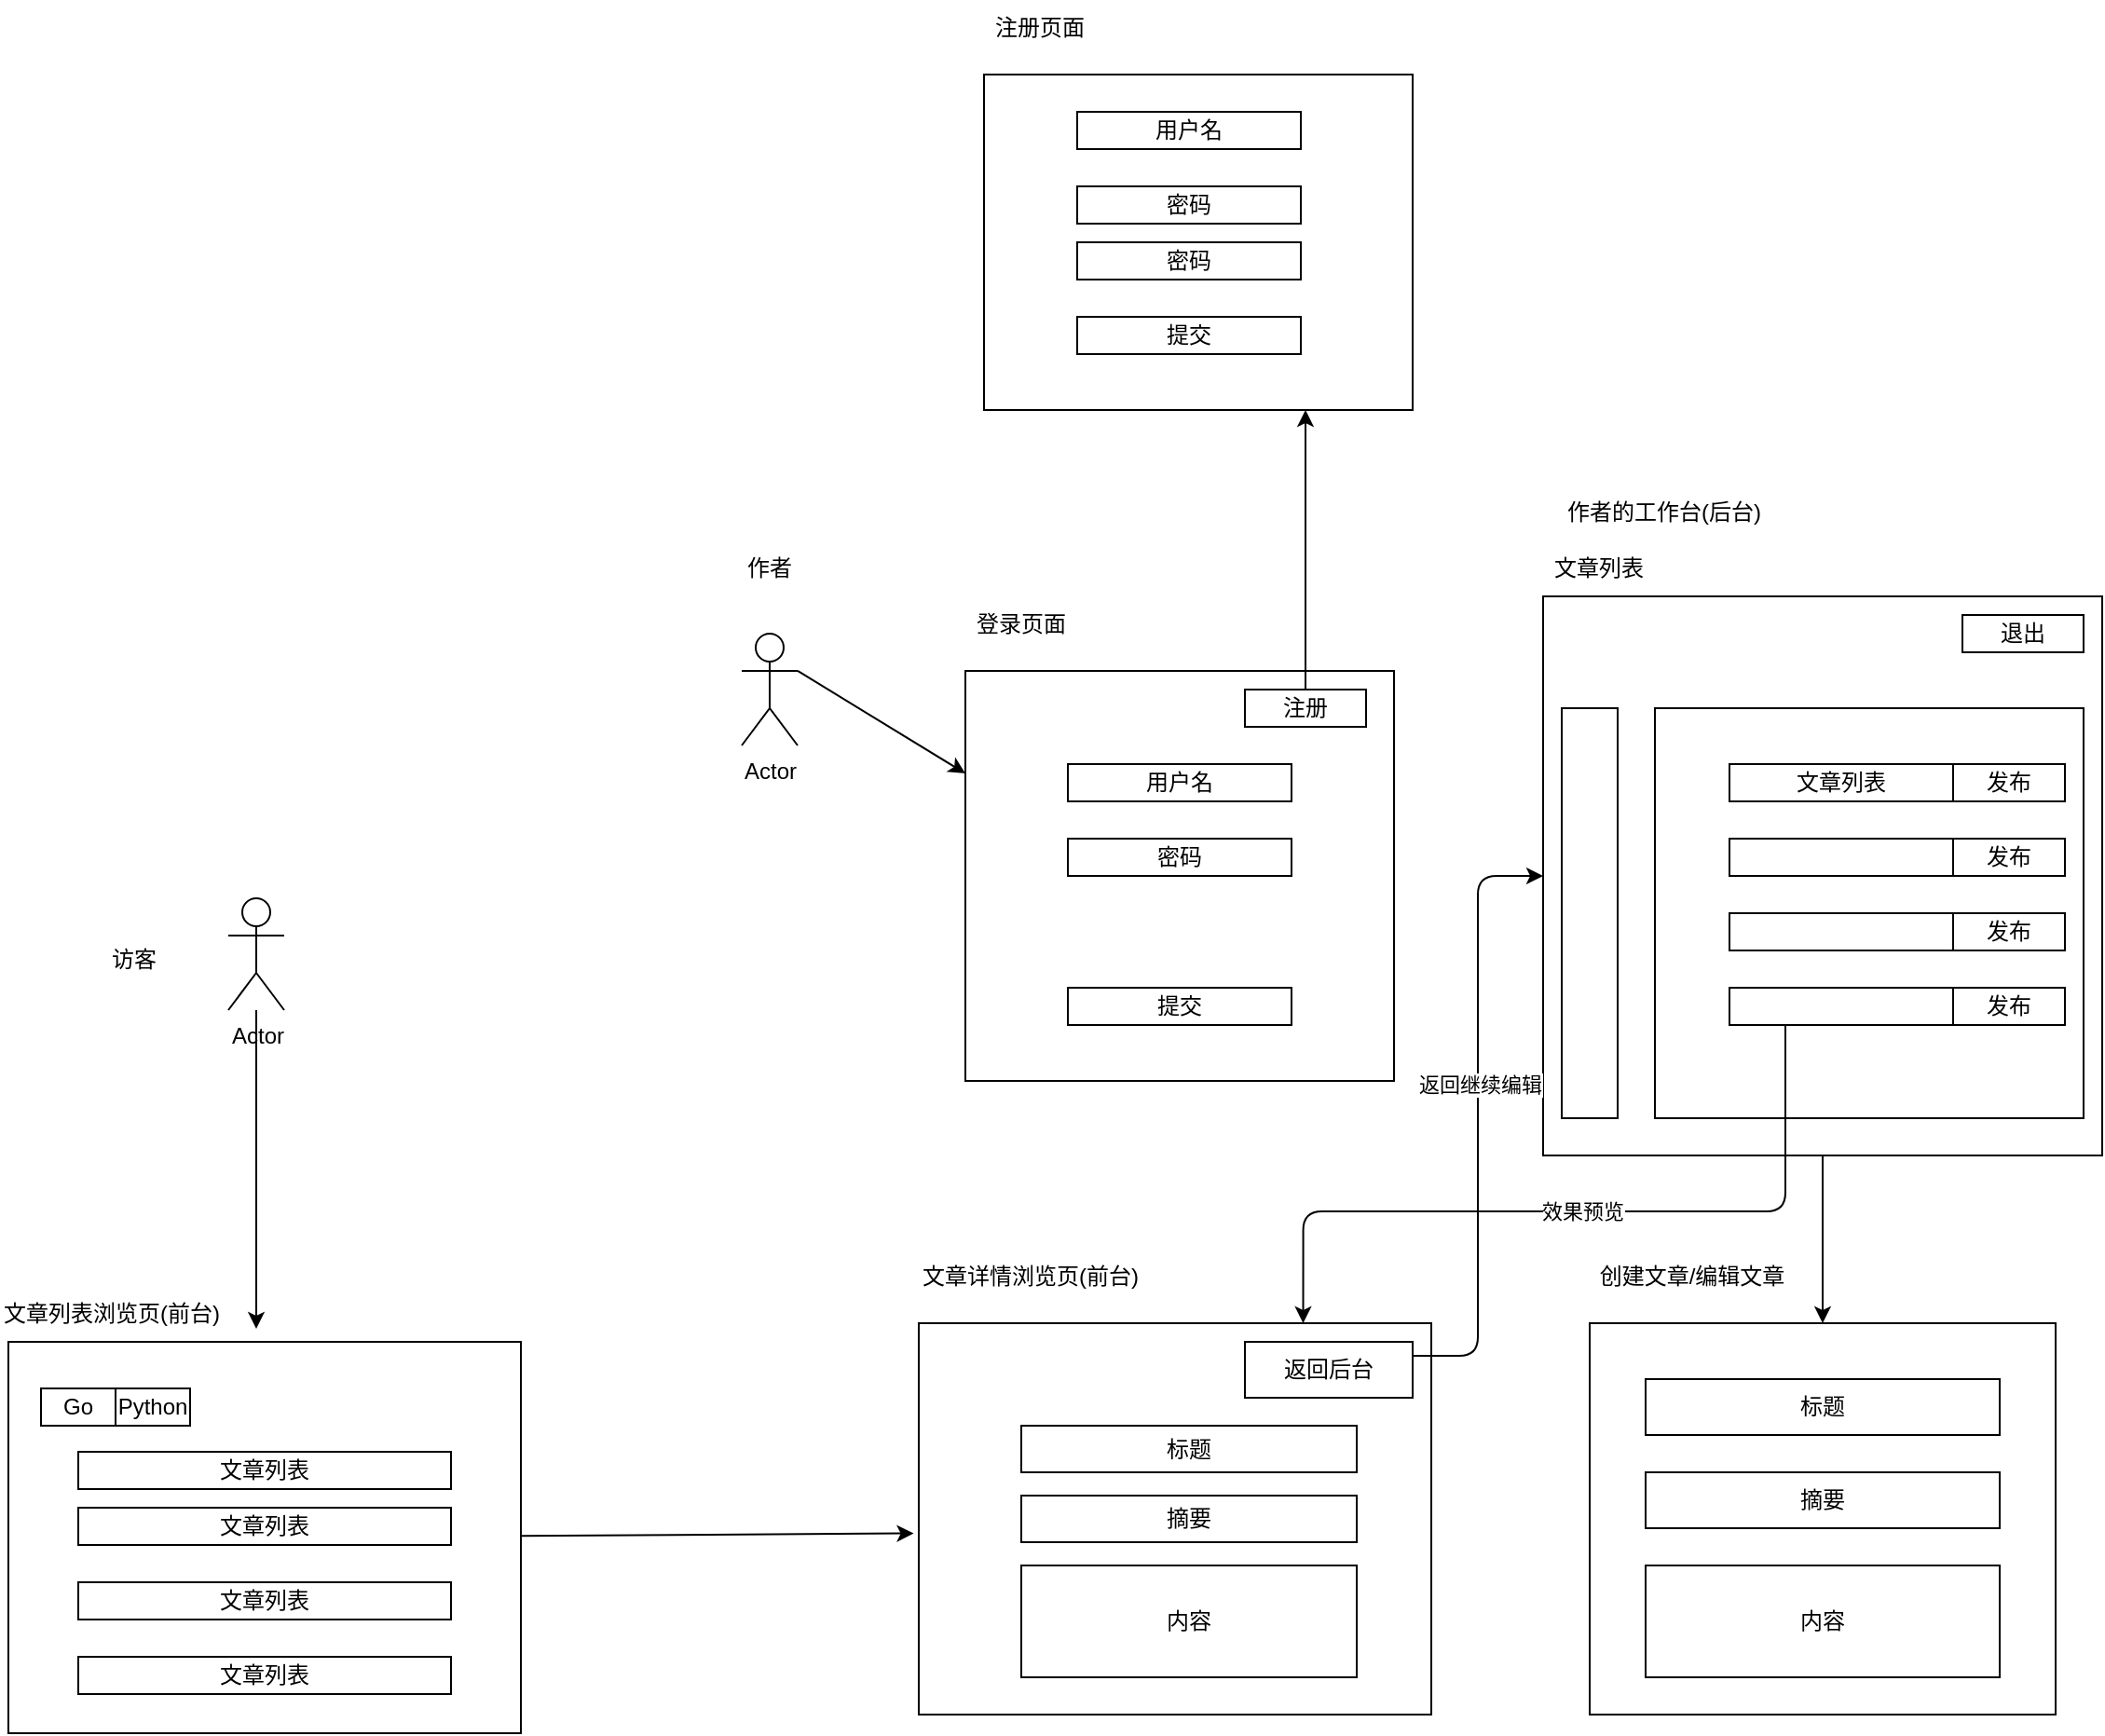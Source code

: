 <mxfile>
    <diagram id="lRFToCbG_WcWxGBqBdt5" name="第 1 页">
        <mxGraphModel dx="2281" dy="2059" grid="1" gridSize="11" guides="1" tooltips="1" connect="1" arrows="1" fold="1" page="1" pageScale="1" pageWidth="827" pageHeight="1169" background="none" math="0" shadow="0">
            <root>
                <mxCell id="0"/>
                <mxCell id="1" parent="0"/>
                <mxCell id="84" style="edgeStyle=none;html=1;exitX=1;exitY=0.333;exitDx=0;exitDy=0;exitPerimeter=0;entryX=0;entryY=0.25;entryDx=0;entryDy=0;" edge="1" parent="1" source="85" target="90">
                    <mxGeometry relative="1" as="geometry"/>
                </mxCell>
                <mxCell id="85" value="Actor" style="shape=umlActor;verticalLabelPosition=bottom;verticalAlign=top;html=1;outlineConnect=0;" vertex="1" parent="1">
                    <mxGeometry x="90" y="100" width="30" height="60" as="geometry"/>
                </mxCell>
                <mxCell id="86" value="作者" style="text;html=1;strokeColor=none;fillColor=none;align=center;verticalAlign=middle;whiteSpace=wrap;rounded=0;" vertex="1" parent="1">
                    <mxGeometry x="75" y="50" width="60" height="30" as="geometry"/>
                </mxCell>
                <mxCell id="145" style="edgeStyle=none;html=1;" edge="1" parent="1" source="88">
                    <mxGeometry relative="1" as="geometry">
                        <mxPoint x="-170.5" y="473" as="targetPoint"/>
                    </mxGeometry>
                </mxCell>
                <mxCell id="88" value="Actor" style="shape=umlActor;verticalLabelPosition=bottom;verticalAlign=top;html=1;outlineConnect=0;" vertex="1" parent="1">
                    <mxGeometry x="-185.5" y="242" width="30" height="60" as="geometry"/>
                </mxCell>
                <mxCell id="89" value="访客" style="text;html=1;strokeColor=none;fillColor=none;align=center;verticalAlign=middle;whiteSpace=wrap;rounded=0;" vertex="1" parent="1">
                    <mxGeometry x="-266" y="260" width="60" height="30" as="geometry"/>
                </mxCell>
                <mxCell id="90" value="" style="rounded=0;whiteSpace=wrap;html=1;" vertex="1" parent="1">
                    <mxGeometry x="210" y="120" width="230" height="220" as="geometry"/>
                </mxCell>
                <mxCell id="91" value="用户名" style="rounded=0;whiteSpace=wrap;html=1;" vertex="1" parent="1">
                    <mxGeometry x="265" y="170" width="120" height="20" as="geometry"/>
                </mxCell>
                <mxCell id="92" value="密码" style="rounded=0;whiteSpace=wrap;html=1;" vertex="1" parent="1">
                    <mxGeometry x="265" y="210" width="120" height="20" as="geometry"/>
                </mxCell>
                <mxCell id="93" value="提交" style="rounded=0;whiteSpace=wrap;html=1;" vertex="1" parent="1">
                    <mxGeometry x="265" y="290" width="120" height="20" as="geometry"/>
                </mxCell>
                <mxCell id="94" style="edgeStyle=orthogonalEdgeStyle;html=1;exitX=0.5;exitY=1;exitDx=0;exitDy=0;entryX=0.5;entryY=0;entryDx=0;entryDy=0;" edge="1" parent="1" source="95" target="105">
                    <mxGeometry relative="1" as="geometry"/>
                </mxCell>
                <mxCell id="95" value="" style="rounded=0;whiteSpace=wrap;html=1;" vertex="1" parent="1">
                    <mxGeometry x="520" y="80" width="300" height="300" as="geometry"/>
                </mxCell>
                <mxCell id="96" value="作者的工作台(后台)" style="text;html=1;strokeColor=none;fillColor=none;align=center;verticalAlign=middle;whiteSpace=wrap;rounded=0;" vertex="1" parent="1">
                    <mxGeometry x="520" y="20" width="130" height="30" as="geometry"/>
                </mxCell>
                <mxCell id="97" value="文章列表" style="text;html=1;strokeColor=none;fillColor=none;align=center;verticalAlign=middle;whiteSpace=wrap;rounded=0;" vertex="1" parent="1">
                    <mxGeometry x="520" y="50" width="60" height="30" as="geometry"/>
                </mxCell>
                <mxCell id="98" value="" style="rounded=0;whiteSpace=wrap;html=1;" vertex="1" parent="1">
                    <mxGeometry x="530" y="140" width="30" height="220" as="geometry"/>
                </mxCell>
                <mxCell id="99" value="" style="rounded=0;whiteSpace=wrap;html=1;" vertex="1" parent="1">
                    <mxGeometry x="580" y="140" width="230" height="220" as="geometry"/>
                </mxCell>
                <mxCell id="100" value="文章列表" style="rounded=0;whiteSpace=wrap;html=1;" vertex="1" parent="1">
                    <mxGeometry x="620" y="170" width="120" height="20" as="geometry"/>
                </mxCell>
                <mxCell id="101" value="" style="rounded=0;whiteSpace=wrap;html=1;" vertex="1" parent="1">
                    <mxGeometry x="620" y="210" width="120" height="20" as="geometry"/>
                </mxCell>
                <mxCell id="102" value="" style="rounded=0;whiteSpace=wrap;html=1;" vertex="1" parent="1">
                    <mxGeometry x="620" y="250" width="120" height="20" as="geometry"/>
                </mxCell>
                <mxCell id="103" value="效果预览" style="edgeStyle=orthogonalEdgeStyle;html=1;exitX=0.25;exitY=1;exitDx=0;exitDy=0;entryX=0.75;entryY=0;entryDx=0;entryDy=0;" edge="1" parent="1" source="104" target="114">
                    <mxGeometry relative="1" as="geometry">
                        <Array as="points">
                            <mxPoint x="650" y="410"/>
                            <mxPoint x="391" y="410"/>
                        </Array>
                    </mxGeometry>
                </mxCell>
                <mxCell id="104" value="" style="rounded=0;whiteSpace=wrap;html=1;" vertex="1" parent="1">
                    <mxGeometry x="620" y="290" width="120" height="20" as="geometry"/>
                </mxCell>
                <mxCell id="105" value="" style="rounded=0;whiteSpace=wrap;html=1;" vertex="1" parent="1">
                    <mxGeometry x="545" y="470" width="250" height="210" as="geometry"/>
                </mxCell>
                <mxCell id="106" value="创建文章/编辑文章" style="text;html=1;strokeColor=none;fillColor=none;align=center;verticalAlign=middle;whiteSpace=wrap;rounded=0;" vertex="1" parent="1">
                    <mxGeometry x="540" y="430" width="120" height="30" as="geometry"/>
                </mxCell>
                <mxCell id="107" value="标题" style="rounded=0;whiteSpace=wrap;html=1;" vertex="1" parent="1">
                    <mxGeometry x="575" y="500" width="190" height="30" as="geometry"/>
                </mxCell>
                <mxCell id="108" value="摘要" style="rounded=0;whiteSpace=wrap;html=1;" vertex="1" parent="1">
                    <mxGeometry x="575" y="550" width="190" height="30" as="geometry"/>
                </mxCell>
                <mxCell id="109" value="内容" style="rounded=0;whiteSpace=wrap;html=1;" vertex="1" parent="1">
                    <mxGeometry x="575" y="600" width="190" height="60" as="geometry"/>
                </mxCell>
                <mxCell id="110" value="发布" style="rounded=0;whiteSpace=wrap;html=1;" vertex="1" parent="1">
                    <mxGeometry x="740" y="170" width="60" height="20" as="geometry"/>
                </mxCell>
                <mxCell id="111" value="发布" style="rounded=0;whiteSpace=wrap;html=1;" vertex="1" parent="1">
                    <mxGeometry x="740" y="210" width="60" height="20" as="geometry"/>
                </mxCell>
                <mxCell id="112" value="发布" style="rounded=0;whiteSpace=wrap;html=1;" vertex="1" parent="1">
                    <mxGeometry x="740" y="250" width="60" height="20" as="geometry"/>
                </mxCell>
                <mxCell id="113" value="发布" style="rounded=0;whiteSpace=wrap;html=1;" vertex="1" parent="1">
                    <mxGeometry x="740" y="290" width="60" height="20" as="geometry"/>
                </mxCell>
                <mxCell id="114" value="" style="rounded=0;whiteSpace=wrap;html=1;" vertex="1" parent="1">
                    <mxGeometry x="185" y="470" width="275" height="210" as="geometry"/>
                </mxCell>
                <mxCell id="115" value="文章详情浏览页(前台)" style="text;html=1;strokeColor=none;fillColor=none;align=center;verticalAlign=middle;whiteSpace=wrap;rounded=0;" vertex="1" parent="1">
                    <mxGeometry x="185" y="430" width="120" height="30" as="geometry"/>
                </mxCell>
                <mxCell id="116" style="edgeStyle=orthogonalEdgeStyle;html=1;exitX=1;exitY=0.25;exitDx=0;exitDy=0;entryX=0;entryY=0.5;entryDx=0;entryDy=0;" edge="1" parent="1" source="118" target="95">
                    <mxGeometry relative="1" as="geometry"/>
                </mxCell>
                <mxCell id="117" value="返回继续编辑" style="edgeLabel;html=1;align=center;verticalAlign=middle;resizable=0;points=[];" vertex="1" connectable="0" parent="116">
                    <mxGeometry x="0.103" y="-1" relative="1" as="geometry">
                        <mxPoint as="offset"/>
                    </mxGeometry>
                </mxCell>
                <mxCell id="118" value="返回后台" style="rounded=0;whiteSpace=wrap;html=1;" vertex="1" parent="1">
                    <mxGeometry x="360" y="480" width="90" height="30" as="geometry"/>
                </mxCell>
                <mxCell id="119" value="标题" style="rounded=0;whiteSpace=wrap;html=1;" vertex="1" parent="1">
                    <mxGeometry x="240" y="525" width="180" height="25" as="geometry"/>
                </mxCell>
                <mxCell id="120" value="摘要" style="rounded=0;whiteSpace=wrap;html=1;" vertex="1" parent="1">
                    <mxGeometry x="240" y="562.5" width="180" height="25" as="geometry"/>
                </mxCell>
                <mxCell id="121" value="内容" style="rounded=0;whiteSpace=wrap;html=1;" vertex="1" parent="1">
                    <mxGeometry x="240" y="600" width="180" height="60" as="geometry"/>
                </mxCell>
                <mxCell id="123" value="" style="rounded=0;whiteSpace=wrap;html=1;" vertex="1" parent="1">
                    <mxGeometry x="-303.5" y="480" width="275" height="210" as="geometry"/>
                </mxCell>
                <mxCell id="124" value="文章列表" style="rounded=0;whiteSpace=wrap;html=1;" vertex="1" parent="1">
                    <mxGeometry x="-266" y="539" width="200" height="20" as="geometry"/>
                </mxCell>
                <mxCell id="125" value="文章列表" style="rounded=0;whiteSpace=wrap;html=1;" vertex="1" parent="1">
                    <mxGeometry x="-266" y="569" width="200" height="20" as="geometry"/>
                </mxCell>
                <mxCell id="126" value="文章列表" style="rounded=0;whiteSpace=wrap;html=1;" vertex="1" parent="1">
                    <mxGeometry x="-266" y="609" width="200" height="20" as="geometry"/>
                </mxCell>
                <mxCell id="127" value="文章列表" style="rounded=0;whiteSpace=wrap;html=1;" vertex="1" parent="1">
                    <mxGeometry x="-266" y="649" width="200" height="20" as="geometry"/>
                </mxCell>
                <mxCell id="128" value="Go" style="rounded=0;whiteSpace=wrap;html=1;" vertex="1" parent="1">
                    <mxGeometry x="-286" y="505" width="40" height="20" as="geometry"/>
                </mxCell>
                <mxCell id="129" value="Python" style="rounded=0;whiteSpace=wrap;html=1;" vertex="1" parent="1">
                    <mxGeometry x="-246" y="505" width="40" height="20" as="geometry"/>
                </mxCell>
                <mxCell id="130" value="文章列表浏览页(前台)" style="text;html=1;strokeColor=none;fillColor=none;align=center;verticalAlign=middle;whiteSpace=wrap;rounded=0;" vertex="1" parent="1">
                    <mxGeometry x="-308" y="450" width="120" height="30" as="geometry"/>
                </mxCell>
                <mxCell id="131" value="登录页面" style="text;html=1;strokeColor=none;fillColor=none;align=center;verticalAlign=middle;whiteSpace=wrap;rounded=0;" vertex="1" parent="1">
                    <mxGeometry x="210" y="80" width="60" height="30" as="geometry"/>
                </mxCell>
                <mxCell id="132" value="" style="rounded=0;whiteSpace=wrap;html=1;" vertex="1" parent="1">
                    <mxGeometry x="220" y="-200" width="230" height="180" as="geometry"/>
                </mxCell>
                <mxCell id="133" style="edgeStyle=orthogonalEdgeStyle;html=1;exitX=0.5;exitY=0;exitDx=0;exitDy=0;entryX=0.75;entryY=1;entryDx=0;entryDy=0;" edge="1" parent="1" source="134" target="132">
                    <mxGeometry relative="1" as="geometry"/>
                </mxCell>
                <mxCell id="134" value="注册" style="rounded=0;whiteSpace=wrap;html=1;" vertex="1" parent="1">
                    <mxGeometry x="360" y="130" width="65" height="20" as="geometry"/>
                </mxCell>
                <mxCell id="135" value="用户名" style="rounded=0;whiteSpace=wrap;html=1;" vertex="1" parent="1">
                    <mxGeometry x="270" y="-180" width="120" height="20" as="geometry"/>
                </mxCell>
                <mxCell id="136" value="密码" style="rounded=0;whiteSpace=wrap;html=1;" vertex="1" parent="1">
                    <mxGeometry x="270" y="-140" width="120" height="20" as="geometry"/>
                </mxCell>
                <mxCell id="137" value="提交" style="rounded=0;whiteSpace=wrap;html=1;" vertex="1" parent="1">
                    <mxGeometry x="270" y="-70" width="120" height="20" as="geometry"/>
                </mxCell>
                <mxCell id="138" value="密码" style="rounded=0;whiteSpace=wrap;html=1;" vertex="1" parent="1">
                    <mxGeometry x="270" y="-110" width="120" height="20" as="geometry"/>
                </mxCell>
                <mxCell id="139" value="注册页面" style="text;html=1;strokeColor=none;fillColor=none;align=center;verticalAlign=middle;whiteSpace=wrap;rounded=0;" vertex="1" parent="1">
                    <mxGeometry x="220" y="-240" width="60" height="30" as="geometry"/>
                </mxCell>
                <mxCell id="140" value="退出" style="rounded=0;whiteSpace=wrap;html=1;" vertex="1" parent="1">
                    <mxGeometry x="745" y="90" width="65" height="20" as="geometry"/>
                </mxCell>
                <mxCell id="144" style="edgeStyle=none;html=1;entryX=-0.01;entryY=0.537;entryDx=0;entryDy=0;entryPerimeter=0;" edge="1" parent="1" source="123" target="114">
                    <mxGeometry relative="1" as="geometry"/>
                </mxCell>
            </root>
        </mxGraphModel>
    </diagram>
</mxfile>
